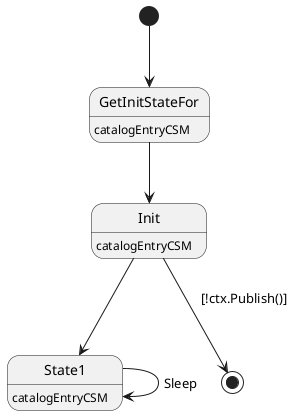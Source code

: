 @startuml
state "GetInitStateFor" as T00_S001
T00_S001 : catalogEntryCSM
[*] --> T00_S001
T00_S001 --> T00_S002
state "Init" as T00_S002
T00_S002 : catalogEntryCSM
T00_S002 -->[*] : [!ctx.Publish()]\n
T00_S002 --> T00_S003
state "State1" as T00_S003
T00_S003 : catalogEntryCSM
T00_S003 -> T00_S003 : Sleep
@enduml
